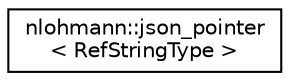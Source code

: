 digraph "Graphical Class Hierarchy"
{
 // LATEX_PDF_SIZE
  edge [fontname="Helvetica",fontsize="10",labelfontname="Helvetica",labelfontsize="10"];
  node [fontname="Helvetica",fontsize="10",shape=record];
  rankdir="LR";
  Node0 [label="nlohmann::json_pointer\l\< RefStringType \>",height=0.2,width=0.4,color="black", fillcolor="white", style="filled",URL="$classnlohmann_1_1json__pointer.html",tooltip="JSON Pointer defines a string syntax for identifying a specific value within a JSON document."];
}
